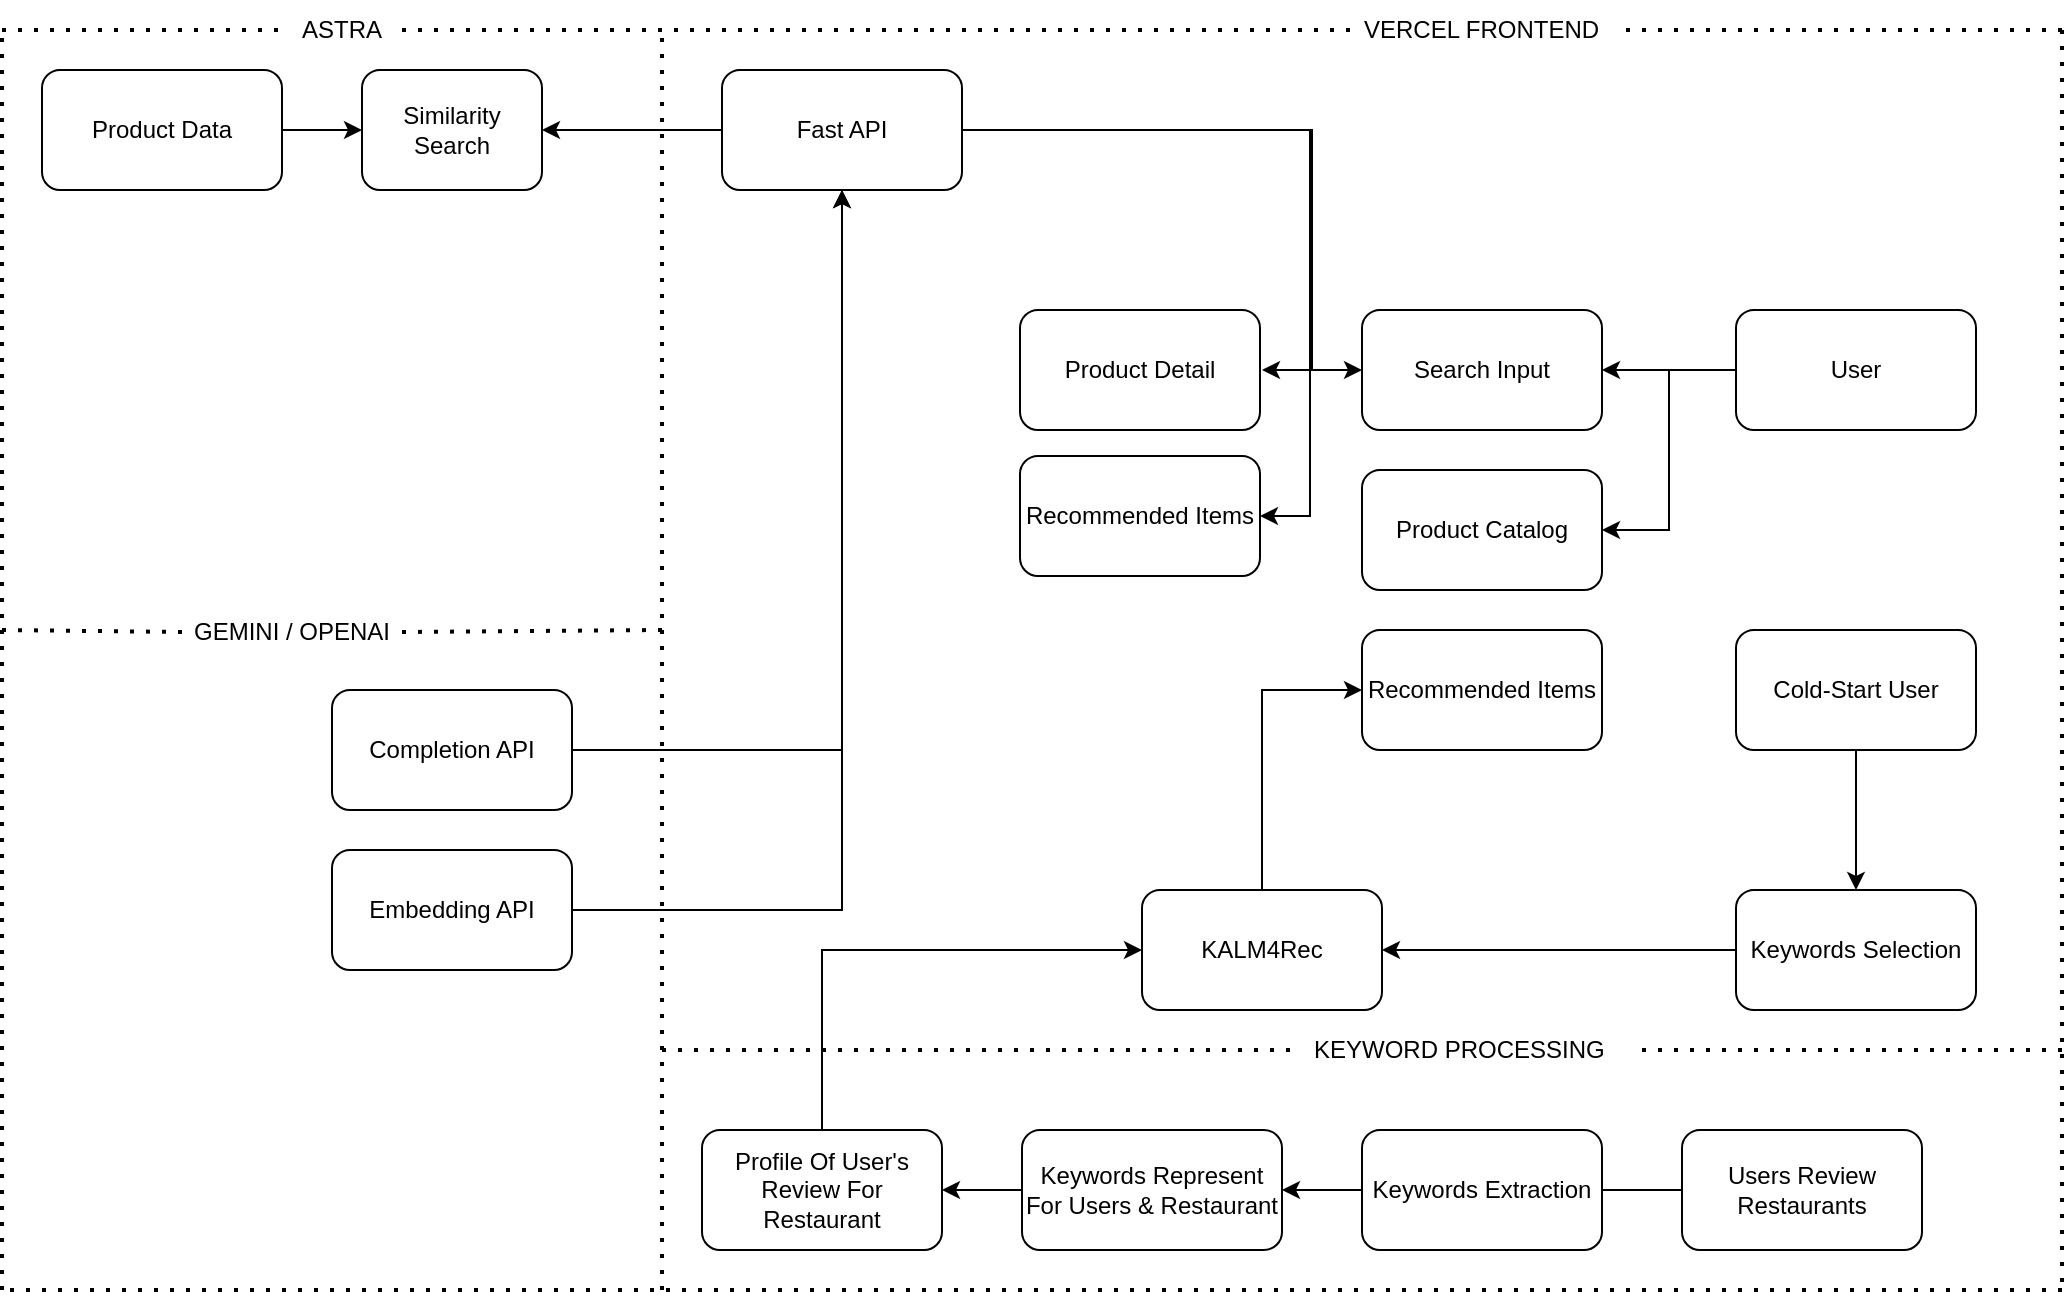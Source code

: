 <mxfile version="24.7.7">
  <diagram name="Page-1" id="oZPLu9aOwdKl5novfVP1">
    <mxGraphModel dx="2261" dy="746" grid="1" gridSize="10" guides="1" tooltips="1" connect="1" arrows="1" fold="1" page="1" pageScale="1" pageWidth="827" pageHeight="1169" math="0" shadow="0">
      <root>
        <mxCell id="0" />
        <mxCell id="1" parent="0" />
        <mxCell id="kIbHHDYd_MMXgtKDtzQd-25" value="" style="edgeStyle=orthogonalEdgeStyle;rounded=0;orthogonalLoop=1;jettySize=auto;html=1;" edge="1" parent="1" source="kIbHHDYd_MMXgtKDtzQd-2" target="kIbHHDYd_MMXgtKDtzQd-20">
          <mxGeometry relative="1" as="geometry" />
        </mxCell>
        <mxCell id="kIbHHDYd_MMXgtKDtzQd-39" style="edgeStyle=orthogonalEdgeStyle;rounded=0;orthogonalLoop=1;jettySize=auto;html=1;entryX=1;entryY=0.5;entryDx=0;entryDy=0;" edge="1" parent="1" source="kIbHHDYd_MMXgtKDtzQd-2" target="kIbHHDYd_MMXgtKDtzQd-21">
          <mxGeometry relative="1" as="geometry" />
        </mxCell>
        <mxCell id="kIbHHDYd_MMXgtKDtzQd-2" value="User" style="rounded=1;whiteSpace=wrap;html=1;" vertex="1" parent="1">
          <mxGeometry x="707" y="230" width="120" height="60" as="geometry" />
        </mxCell>
        <mxCell id="kIbHHDYd_MMXgtKDtzQd-5" style="edgeStyle=orthogonalEdgeStyle;rounded=0;orthogonalLoop=1;jettySize=auto;html=1;" edge="1" parent="1" source="kIbHHDYd_MMXgtKDtzQd-3" target="kIbHHDYd_MMXgtKDtzQd-4">
          <mxGeometry relative="1" as="geometry" />
        </mxCell>
        <mxCell id="kIbHHDYd_MMXgtKDtzQd-3" value="Cold-Start User" style="rounded=1;whiteSpace=wrap;html=1;" vertex="1" parent="1">
          <mxGeometry x="707" y="390" width="120" height="60" as="geometry" />
        </mxCell>
        <mxCell id="kIbHHDYd_MMXgtKDtzQd-6" style="edgeStyle=orthogonalEdgeStyle;rounded=0;orthogonalLoop=1;jettySize=auto;html=1;" edge="1" parent="1" source="kIbHHDYd_MMXgtKDtzQd-4">
          <mxGeometry relative="1" as="geometry">
            <mxPoint x="530" y="550" as="targetPoint" />
          </mxGeometry>
        </mxCell>
        <mxCell id="kIbHHDYd_MMXgtKDtzQd-4" value="Keywords Selection" style="rounded=1;whiteSpace=wrap;html=1;" vertex="1" parent="1">
          <mxGeometry x="707" y="520" width="120" height="60" as="geometry" />
        </mxCell>
        <mxCell id="kIbHHDYd_MMXgtKDtzQd-32" style="edgeStyle=orthogonalEdgeStyle;rounded=0;orthogonalLoop=1;jettySize=auto;html=1;entryX=0;entryY=0.5;entryDx=0;entryDy=0;" edge="1" parent="1" source="kIbHHDYd_MMXgtKDtzQd-7" target="kIbHHDYd_MMXgtKDtzQd-22">
          <mxGeometry relative="1" as="geometry" />
        </mxCell>
        <mxCell id="kIbHHDYd_MMXgtKDtzQd-7" value="KALM4Rec" style="rounded=1;whiteSpace=wrap;html=1;" vertex="1" parent="1">
          <mxGeometry x="410" y="520" width="120" height="60" as="geometry" />
        </mxCell>
        <mxCell id="kIbHHDYd_MMXgtKDtzQd-13" style="edgeStyle=orthogonalEdgeStyle;rounded=0;orthogonalLoop=1;jettySize=auto;html=1;" edge="1" parent="1" source="kIbHHDYd_MMXgtKDtzQd-12">
          <mxGeometry relative="1" as="geometry">
            <mxPoint x="600" y="670" as="targetPoint" />
          </mxGeometry>
        </mxCell>
        <mxCell id="kIbHHDYd_MMXgtKDtzQd-12" value="Users Review Restaurants" style="rounded=1;whiteSpace=wrap;html=1;" vertex="1" parent="1">
          <mxGeometry x="680" y="640" width="120" height="60" as="geometry" />
        </mxCell>
        <mxCell id="kIbHHDYd_MMXgtKDtzQd-15" style="edgeStyle=orthogonalEdgeStyle;rounded=0;orthogonalLoop=1;jettySize=auto;html=1;" edge="1" parent="1" source="kIbHHDYd_MMXgtKDtzQd-14" target="kIbHHDYd_MMXgtKDtzQd-16">
          <mxGeometry relative="1" as="geometry">
            <mxPoint x="400" y="670" as="targetPoint" />
          </mxGeometry>
        </mxCell>
        <mxCell id="kIbHHDYd_MMXgtKDtzQd-14" value="Keywords Extraction" style="rounded=1;whiteSpace=wrap;html=1;" vertex="1" parent="1">
          <mxGeometry x="520" y="640" width="120" height="60" as="geometry" />
        </mxCell>
        <mxCell id="kIbHHDYd_MMXgtKDtzQd-17" style="edgeStyle=orthogonalEdgeStyle;rounded=0;orthogonalLoop=1;jettySize=auto;html=1;" edge="1" parent="1" source="kIbHHDYd_MMXgtKDtzQd-16" target="kIbHHDYd_MMXgtKDtzQd-18">
          <mxGeometry relative="1" as="geometry">
            <mxPoint x="270" y="670" as="targetPoint" />
          </mxGeometry>
        </mxCell>
        <mxCell id="kIbHHDYd_MMXgtKDtzQd-16" value="Keywords Represent For Users &amp;amp; Restaurant" style="rounded=1;whiteSpace=wrap;html=1;" vertex="1" parent="1">
          <mxGeometry x="350" y="640" width="130" height="60" as="geometry" />
        </mxCell>
        <mxCell id="kIbHHDYd_MMXgtKDtzQd-19" style="edgeStyle=orthogonalEdgeStyle;rounded=0;orthogonalLoop=1;jettySize=auto;html=1;entryX=0;entryY=0.5;entryDx=0;entryDy=0;" edge="1" parent="1" source="kIbHHDYd_MMXgtKDtzQd-18" target="kIbHHDYd_MMXgtKDtzQd-7">
          <mxGeometry relative="1" as="geometry">
            <Array as="points">
              <mxPoint x="250" y="550" />
            </Array>
          </mxGeometry>
        </mxCell>
        <mxCell id="kIbHHDYd_MMXgtKDtzQd-18" value="Profile Of User&#39;s Review For Restaurant" style="rounded=1;whiteSpace=wrap;html=1;" vertex="1" parent="1">
          <mxGeometry x="190" y="640" width="120" height="60" as="geometry" />
        </mxCell>
        <mxCell id="kIbHHDYd_MMXgtKDtzQd-20" value="Search Input" style="rounded=1;whiteSpace=wrap;html=1;" vertex="1" parent="1">
          <mxGeometry x="520" y="230" width="120" height="60" as="geometry" />
        </mxCell>
        <mxCell id="kIbHHDYd_MMXgtKDtzQd-21" value="Product Catalog" style="rounded=1;whiteSpace=wrap;html=1;" vertex="1" parent="1">
          <mxGeometry x="520" y="310" width="120" height="60" as="geometry" />
        </mxCell>
        <mxCell id="kIbHHDYd_MMXgtKDtzQd-22" value="Recommended Items" style="rounded=1;whiteSpace=wrap;html=1;" vertex="1" parent="1">
          <mxGeometry x="520" y="390" width="120" height="60" as="geometry" />
        </mxCell>
        <mxCell id="kIbHHDYd_MMXgtKDtzQd-23" value="Recommended Items" style="rounded=1;whiteSpace=wrap;html=1;" vertex="1" parent="1">
          <mxGeometry x="349" y="303" width="120" height="60" as="geometry" />
        </mxCell>
        <mxCell id="kIbHHDYd_MMXgtKDtzQd-24" value="Product Detail" style="rounded=1;whiteSpace=wrap;html=1;" vertex="1" parent="1">
          <mxGeometry x="349" y="230" width="120" height="60" as="geometry" />
        </mxCell>
        <mxCell id="kIbHHDYd_MMXgtKDtzQd-27" style="edgeStyle=orthogonalEdgeStyle;rounded=0;orthogonalLoop=1;jettySize=auto;html=1;" edge="1" parent="1" target="kIbHHDYd_MMXgtKDtzQd-20">
          <mxGeometry relative="1" as="geometry">
            <mxPoint x="315" y="140" as="sourcePoint" />
            <mxPoint x="515" y="260" as="targetPoint" />
            <Array as="points">
              <mxPoint x="495" y="140" />
              <mxPoint x="495" y="260" />
            </Array>
          </mxGeometry>
        </mxCell>
        <mxCell id="kIbHHDYd_MMXgtKDtzQd-28" style="edgeStyle=orthogonalEdgeStyle;rounded=0;orthogonalLoop=1;jettySize=auto;html=1;" edge="1" parent="1">
          <mxGeometry relative="1" as="geometry">
            <mxPoint x="314" y="140" as="sourcePoint" />
            <mxPoint x="470" y="260" as="targetPoint" />
            <Array as="points">
              <mxPoint x="494" y="140" />
              <mxPoint x="494" y="260" />
            </Array>
          </mxGeometry>
        </mxCell>
        <mxCell id="kIbHHDYd_MMXgtKDtzQd-31" style="edgeStyle=orthogonalEdgeStyle;rounded=0;orthogonalLoop=1;jettySize=auto;html=1;entryX=1;entryY=0.5;entryDx=0;entryDy=0;" edge="1" parent="1" source="kIbHHDYd_MMXgtKDtzQd-26" target="kIbHHDYd_MMXgtKDtzQd-30">
          <mxGeometry relative="1" as="geometry" />
        </mxCell>
        <mxCell id="kIbHHDYd_MMXgtKDtzQd-26" value="Fast API" style="rounded=1;whiteSpace=wrap;html=1;" vertex="1" parent="1">
          <mxGeometry x="200" y="110" width="120" height="60" as="geometry" />
        </mxCell>
        <mxCell id="kIbHHDYd_MMXgtKDtzQd-29" style="edgeStyle=orthogonalEdgeStyle;rounded=0;orthogonalLoop=1;jettySize=auto;html=1;" edge="1" parent="1" target="kIbHHDYd_MMXgtKDtzQd-23">
          <mxGeometry relative="1" as="geometry">
            <mxPoint x="324" y="140" as="sourcePoint" />
            <mxPoint x="472.04" y="340.02" as="targetPoint" />
            <Array as="points">
              <mxPoint x="494" y="140" />
              <mxPoint x="494" y="333" />
            </Array>
          </mxGeometry>
        </mxCell>
        <mxCell id="kIbHHDYd_MMXgtKDtzQd-30" value="Similarity Search" style="rounded=1;whiteSpace=wrap;html=1;" vertex="1" parent="1">
          <mxGeometry x="20" y="110" width="90" height="60" as="geometry" />
        </mxCell>
        <mxCell id="kIbHHDYd_MMXgtKDtzQd-34" style="edgeStyle=orthogonalEdgeStyle;rounded=0;orthogonalLoop=1;jettySize=auto;html=1;entryX=0;entryY=0.5;entryDx=0;entryDy=0;" edge="1" parent="1" source="kIbHHDYd_MMXgtKDtzQd-33" target="kIbHHDYd_MMXgtKDtzQd-30">
          <mxGeometry relative="1" as="geometry" />
        </mxCell>
        <mxCell id="kIbHHDYd_MMXgtKDtzQd-33" value="Product Data" style="rounded=1;whiteSpace=wrap;html=1;" vertex="1" parent="1">
          <mxGeometry x="-140" y="110" width="120" height="60" as="geometry" />
        </mxCell>
        <mxCell id="kIbHHDYd_MMXgtKDtzQd-37" style="edgeStyle=orthogonalEdgeStyle;rounded=0;orthogonalLoop=1;jettySize=auto;html=1;entryX=0.5;entryY=1;entryDx=0;entryDy=0;" edge="1" parent="1" source="kIbHHDYd_MMXgtKDtzQd-35" target="kIbHHDYd_MMXgtKDtzQd-26">
          <mxGeometry relative="1" as="geometry" />
        </mxCell>
        <mxCell id="kIbHHDYd_MMXgtKDtzQd-35" value="Completion API" style="rounded=1;whiteSpace=wrap;html=1;" vertex="1" parent="1">
          <mxGeometry x="5" y="420" width="120" height="60" as="geometry" />
        </mxCell>
        <mxCell id="kIbHHDYd_MMXgtKDtzQd-38" style="edgeStyle=orthogonalEdgeStyle;rounded=0;orthogonalLoop=1;jettySize=auto;html=1;entryX=0.5;entryY=1;entryDx=0;entryDy=0;" edge="1" parent="1" source="kIbHHDYd_MMXgtKDtzQd-36" target="kIbHHDYd_MMXgtKDtzQd-26">
          <mxGeometry relative="1" as="geometry" />
        </mxCell>
        <mxCell id="kIbHHDYd_MMXgtKDtzQd-36" value="Embedding API" style="rounded=1;whiteSpace=wrap;html=1;" vertex="1" parent="1">
          <mxGeometry x="5" y="500" width="120" height="60" as="geometry" />
        </mxCell>
        <mxCell id="kIbHHDYd_MMXgtKDtzQd-40" value="" style="endArrow=none;dashed=1;html=1;dashPattern=1 3;strokeWidth=2;rounded=0;" edge="1" parent="1">
          <mxGeometry width="50" height="50" relative="1" as="geometry">
            <mxPoint x="-160" y="720" as="sourcePoint" />
            <mxPoint x="-160" y="90" as="targetPoint" />
          </mxGeometry>
        </mxCell>
        <mxCell id="kIbHHDYd_MMXgtKDtzQd-41" value="" style="endArrow=none;dashed=1;html=1;dashPattern=1 3;strokeWidth=2;rounded=0;" edge="1" parent="1">
          <mxGeometry width="50" height="50" relative="1" as="geometry">
            <mxPoint x="870" y="720" as="sourcePoint" />
            <mxPoint x="-160" y="720" as="targetPoint" />
          </mxGeometry>
        </mxCell>
        <mxCell id="kIbHHDYd_MMXgtKDtzQd-42" value="" style="endArrow=none;dashed=1;html=1;dashPattern=1 3;strokeWidth=2;rounded=0;" edge="1" parent="1">
          <mxGeometry width="50" height="50" relative="1" as="geometry">
            <mxPoint x="870" y="90" as="sourcePoint" />
            <mxPoint x="870" y="720" as="targetPoint" />
          </mxGeometry>
        </mxCell>
        <mxCell id="kIbHHDYd_MMXgtKDtzQd-43" value="" style="endArrow=none;dashed=1;html=1;dashPattern=1 3;strokeWidth=2;rounded=0;entryX=0;entryY=0.5;entryDx=0;entryDy=0;" edge="1" parent="1" target="kIbHHDYd_MMXgtKDtzQd-50">
          <mxGeometry width="50" height="50" relative="1" as="geometry">
            <mxPoint x="40" y="90" as="sourcePoint" />
            <mxPoint x="490" y="90" as="targetPoint" />
          </mxGeometry>
        </mxCell>
        <mxCell id="kIbHHDYd_MMXgtKDtzQd-44" value="" style="endArrow=none;dashed=1;html=1;dashPattern=1 3;strokeWidth=2;rounded=0;" edge="1" parent="1">
          <mxGeometry width="50" height="50" relative="1" as="geometry">
            <mxPoint x="170" y="720" as="sourcePoint" />
            <mxPoint x="170" y="600" as="targetPoint" />
          </mxGeometry>
        </mxCell>
        <mxCell id="kIbHHDYd_MMXgtKDtzQd-45" value="" style="endArrow=none;dashed=1;html=1;dashPattern=1 3;strokeWidth=2;rounded=0;" edge="1" parent="1" source="kIbHHDYd_MMXgtKDtzQd-47">
          <mxGeometry width="50" height="50" relative="1" as="geometry">
            <mxPoint x="680" y="600" as="sourcePoint" />
            <mxPoint x="870" y="600" as="targetPoint" />
          </mxGeometry>
        </mxCell>
        <mxCell id="kIbHHDYd_MMXgtKDtzQd-46" value="" style="endArrow=none;dashed=1;html=1;dashPattern=1 3;strokeWidth=2;rounded=0;entryX=0;entryY=0.5;entryDx=0;entryDy=0;" edge="1" parent="1" target="kIbHHDYd_MMXgtKDtzQd-47">
          <mxGeometry width="50" height="50" relative="1" as="geometry">
            <mxPoint x="170" y="600" as="sourcePoint" />
            <mxPoint x="460" y="600" as="targetPoint" />
            <Array as="points">
              <mxPoint x="300" y="600" />
            </Array>
          </mxGeometry>
        </mxCell>
        <mxCell id="kIbHHDYd_MMXgtKDtzQd-47" value="KEYWORD PROCESSING" style="text;strokeColor=none;fillColor=none;align=left;verticalAlign=middle;spacingLeft=4;spacingRight=4;overflow=hidden;points=[[0,0.5],[1,0.5]];portConstraint=eastwest;rotatable=0;whiteSpace=wrap;html=1;" vertex="1" parent="1">
          <mxGeometry x="490" y="585" width="170" height="30" as="geometry" />
        </mxCell>
        <mxCell id="kIbHHDYd_MMXgtKDtzQd-48" value="" style="endArrow=none;dashed=1;html=1;dashPattern=1 3;strokeWidth=2;rounded=0;" edge="1" parent="1">
          <mxGeometry width="50" height="50" relative="1" as="geometry">
            <mxPoint x="170" y="600" as="sourcePoint" />
            <mxPoint x="170" y="90" as="targetPoint" />
          </mxGeometry>
        </mxCell>
        <mxCell id="kIbHHDYd_MMXgtKDtzQd-49" value="" style="endArrow=none;dashed=1;html=1;dashPattern=1 3;strokeWidth=2;rounded=0;" edge="1" parent="1">
          <mxGeometry width="50" height="50" relative="1" as="geometry">
            <mxPoint x="870" y="90" as="sourcePoint" />
            <mxPoint x="650" y="90" as="targetPoint" />
          </mxGeometry>
        </mxCell>
        <mxCell id="kIbHHDYd_MMXgtKDtzQd-50" value="VERCEL FRONTEND" style="text;strokeColor=none;fillColor=none;align=left;verticalAlign=middle;spacingLeft=4;spacingRight=4;overflow=hidden;points=[[0,0.5],[1,0.5]];portConstraint=eastwest;rotatable=0;whiteSpace=wrap;html=1;" vertex="1" parent="1">
          <mxGeometry x="515" y="75" width="130" height="30" as="geometry" />
        </mxCell>
        <mxCell id="kIbHHDYd_MMXgtKDtzQd-51" value="&amp;nbsp; &amp;nbsp;ASTRA" style="text;strokeColor=none;fillColor=none;align=left;verticalAlign=middle;spacingLeft=4;spacingRight=4;overflow=hidden;points=[[0,0.5],[1,0.5]];portConstraint=eastwest;rotatable=0;whiteSpace=wrap;html=1;" vertex="1" parent="1">
          <mxGeometry x="-26" y="75" width="80" height="30" as="geometry" />
        </mxCell>
        <mxCell id="kIbHHDYd_MMXgtKDtzQd-52" value="" style="endArrow=none;dashed=1;html=1;dashPattern=1 3;strokeWidth=2;rounded=0;" edge="1" parent="1">
          <mxGeometry width="50" height="50" relative="1" as="geometry">
            <mxPoint x="-160" y="90" as="sourcePoint" />
            <mxPoint x="-20" y="90" as="targetPoint" />
          </mxGeometry>
        </mxCell>
        <mxCell id="kIbHHDYd_MMXgtKDtzQd-54" value="" style="endArrow=none;dashed=1;html=1;dashPattern=1 3;strokeWidth=2;rounded=0;exitX=1;exitY=0.5;exitDx=0;exitDy=0;" edge="1" parent="1" source="kIbHHDYd_MMXgtKDtzQd-56">
          <mxGeometry width="50" height="50" relative="1" as="geometry">
            <mxPoint x="80" y="390" as="sourcePoint" />
            <mxPoint x="170" y="390" as="targetPoint" />
          </mxGeometry>
        </mxCell>
        <mxCell id="kIbHHDYd_MMXgtKDtzQd-55" value="" style="endArrow=none;dashed=1;html=1;dashPattern=1 3;strokeWidth=2;rounded=0;entryX=0;entryY=0.5;entryDx=0;entryDy=0;" edge="1" parent="1" target="kIbHHDYd_MMXgtKDtzQd-56">
          <mxGeometry width="50" height="50" relative="1" as="geometry">
            <mxPoint x="-160" y="390" as="sourcePoint" />
            <mxPoint x="-80" y="390" as="targetPoint" />
          </mxGeometry>
        </mxCell>
        <mxCell id="kIbHHDYd_MMXgtKDtzQd-56" value="GEMINI / OPENAI" style="text;strokeColor=none;fillColor=none;align=left;verticalAlign=middle;spacingLeft=4;spacingRight=4;overflow=hidden;points=[[0,0.5],[1,0.5]];portConstraint=eastwest;rotatable=0;whiteSpace=wrap;html=1;" vertex="1" parent="1">
          <mxGeometry x="-70" y="376" width="110" height="30" as="geometry" />
        </mxCell>
      </root>
    </mxGraphModel>
  </diagram>
</mxfile>
